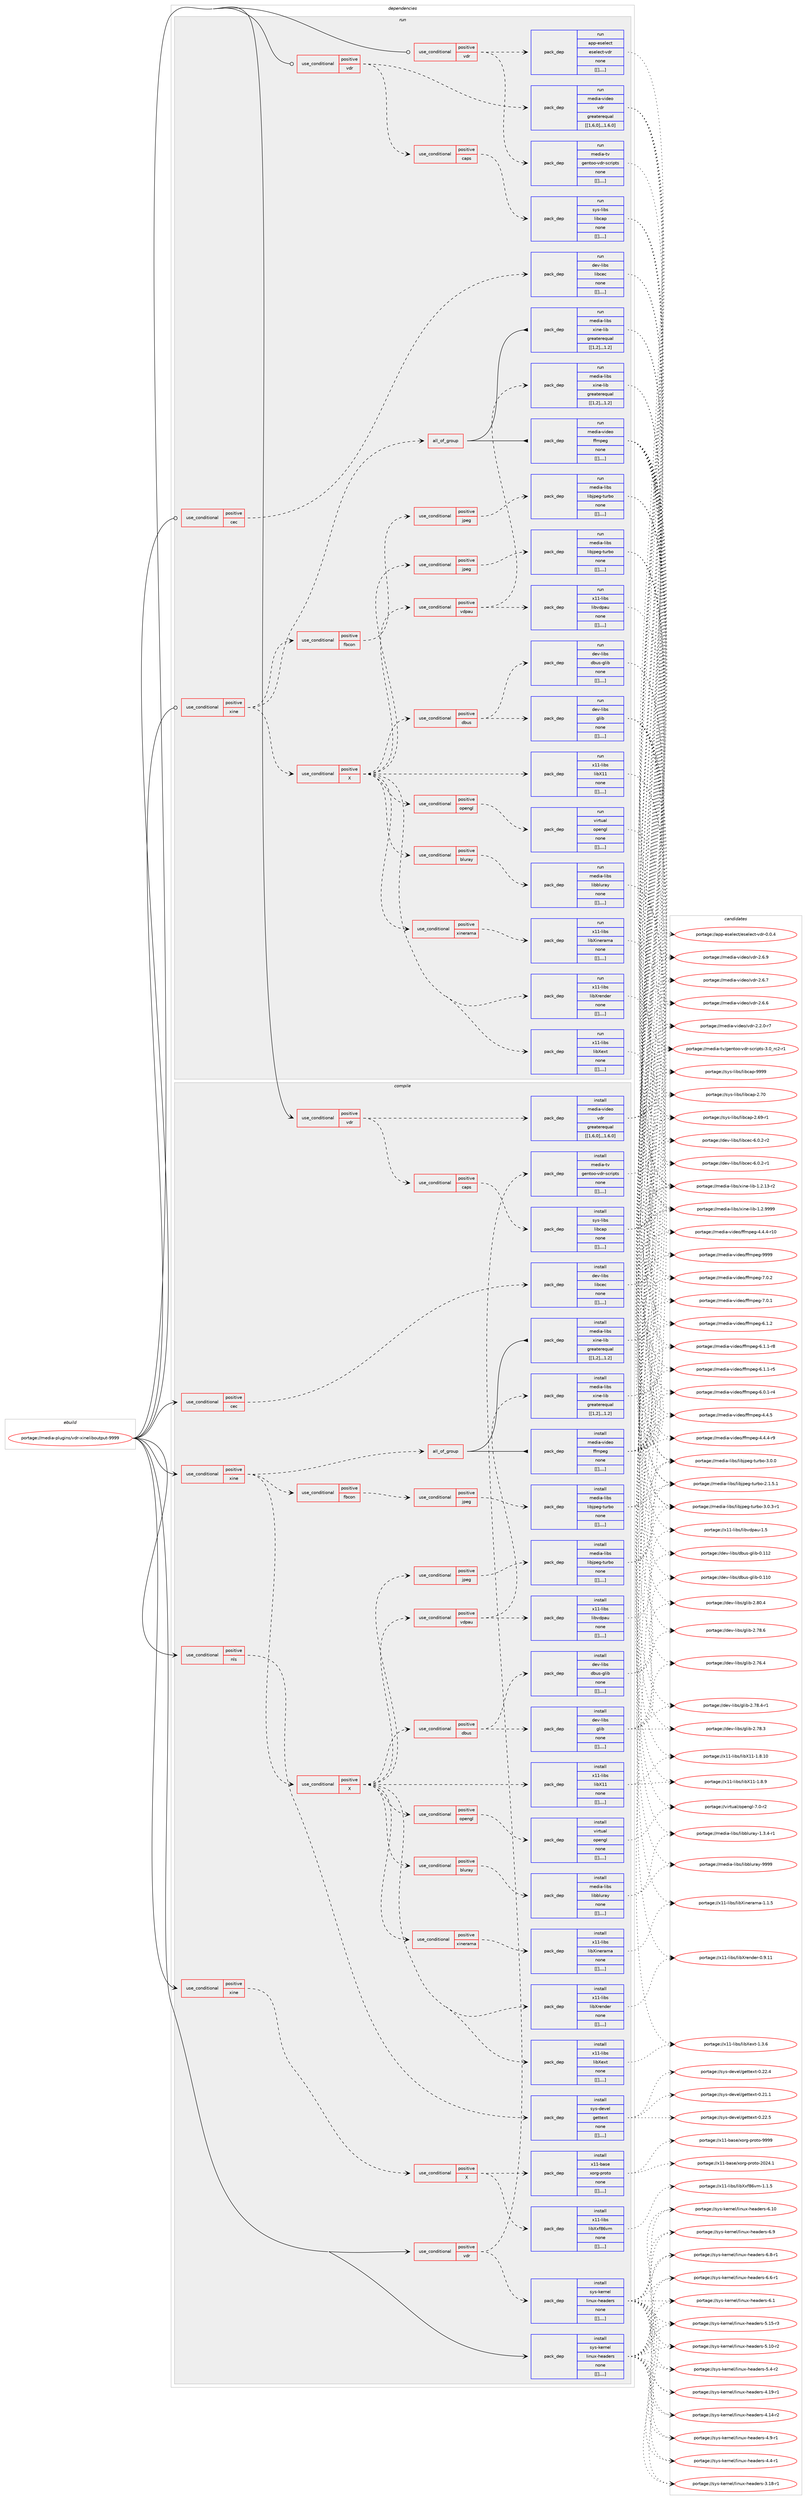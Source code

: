 digraph prolog {

# *************
# Graph options
# *************

newrank=true;
concentrate=true;
compound=true;
graph [rankdir=LR,fontname=Helvetica,fontsize=10,ranksep=1.5];#, ranksep=2.5, nodesep=0.2];
edge  [arrowhead=vee];
node  [fontname=Helvetica,fontsize=10];

# **********
# The ebuild
# **********

subgraph cluster_leftcol {
color=gray;
label=<<i>ebuild</i>>;
id [label="portage://media-plugins/vdr-xineliboutput-9999", color=red, width=4, href="../media-plugins/vdr-xineliboutput-9999.svg"];
}

# ****************
# The dependencies
# ****************

subgraph cluster_midcol {
color=gray;
label=<<i>dependencies</i>>;
subgraph cluster_compile {
fillcolor="#eeeeee";
style=filled;
label=<<i>compile</i>>;
subgraph cond82258 {
dependency320761 [label=<<TABLE BORDER="0" CELLBORDER="1" CELLSPACING="0" CELLPADDING="4"><TR><TD ROWSPAN="3" CELLPADDING="10">use_conditional</TD></TR><TR><TD>positive</TD></TR><TR><TD>cec</TD></TR></TABLE>>, shape=none, color=red];
subgraph pack236052 {
dependency320762 [label=<<TABLE BORDER="0" CELLBORDER="1" CELLSPACING="0" CELLPADDING="4" WIDTH="220"><TR><TD ROWSPAN="6" CELLPADDING="30">pack_dep</TD></TR><TR><TD WIDTH="110">install</TD></TR><TR><TD>dev-libs</TD></TR><TR><TD>libcec</TD></TR><TR><TD>none</TD></TR><TR><TD>[[],,,,]</TD></TR></TABLE>>, shape=none, color=blue];
}
dependency320761:e -> dependency320762:w [weight=20,style="dashed",arrowhead="vee"];
}
id:e -> dependency320761:w [weight=20,style="solid",arrowhead="vee"];
subgraph cond82259 {
dependency320763 [label=<<TABLE BORDER="0" CELLBORDER="1" CELLSPACING="0" CELLPADDING="4"><TR><TD ROWSPAN="3" CELLPADDING="10">use_conditional</TD></TR><TR><TD>positive</TD></TR><TR><TD>nls</TD></TR></TABLE>>, shape=none, color=red];
subgraph pack236053 {
dependency320764 [label=<<TABLE BORDER="0" CELLBORDER="1" CELLSPACING="0" CELLPADDING="4" WIDTH="220"><TR><TD ROWSPAN="6" CELLPADDING="30">pack_dep</TD></TR><TR><TD WIDTH="110">install</TD></TR><TR><TD>sys-devel</TD></TR><TR><TD>gettext</TD></TR><TR><TD>none</TD></TR><TR><TD>[[],,,,]</TD></TR></TABLE>>, shape=none, color=blue];
}
dependency320763:e -> dependency320764:w [weight=20,style="dashed",arrowhead="vee"];
}
id:e -> dependency320763:w [weight=20,style="solid",arrowhead="vee"];
subgraph cond82260 {
dependency320765 [label=<<TABLE BORDER="0" CELLBORDER="1" CELLSPACING="0" CELLPADDING="4"><TR><TD ROWSPAN="3" CELLPADDING="10">use_conditional</TD></TR><TR><TD>positive</TD></TR><TR><TD>vdr</TD></TR></TABLE>>, shape=none, color=red];
subgraph pack236054 {
dependency320766 [label=<<TABLE BORDER="0" CELLBORDER="1" CELLSPACING="0" CELLPADDING="4" WIDTH="220"><TR><TD ROWSPAN="6" CELLPADDING="30">pack_dep</TD></TR><TR><TD WIDTH="110">install</TD></TR><TR><TD>media-tv</TD></TR><TR><TD>gentoo-vdr-scripts</TD></TR><TR><TD>none</TD></TR><TR><TD>[[],,,,]</TD></TR></TABLE>>, shape=none, color=blue];
}
dependency320765:e -> dependency320766:w [weight=20,style="dashed",arrowhead="vee"];
subgraph pack236055 {
dependency320767 [label=<<TABLE BORDER="0" CELLBORDER="1" CELLSPACING="0" CELLPADDING="4" WIDTH="220"><TR><TD ROWSPAN="6" CELLPADDING="30">pack_dep</TD></TR><TR><TD WIDTH="110">install</TD></TR><TR><TD>sys-kernel</TD></TR><TR><TD>linux-headers</TD></TR><TR><TD>none</TD></TR><TR><TD>[[],,,,]</TD></TR></TABLE>>, shape=none, color=blue];
}
dependency320765:e -> dependency320767:w [weight=20,style="dashed",arrowhead="vee"];
}
id:e -> dependency320765:w [weight=20,style="solid",arrowhead="vee"];
subgraph cond82261 {
dependency320768 [label=<<TABLE BORDER="0" CELLBORDER="1" CELLSPACING="0" CELLPADDING="4"><TR><TD ROWSPAN="3" CELLPADDING="10">use_conditional</TD></TR><TR><TD>positive</TD></TR><TR><TD>vdr</TD></TR></TABLE>>, shape=none, color=red];
subgraph pack236056 {
dependency320769 [label=<<TABLE BORDER="0" CELLBORDER="1" CELLSPACING="0" CELLPADDING="4" WIDTH="220"><TR><TD ROWSPAN="6" CELLPADDING="30">pack_dep</TD></TR><TR><TD WIDTH="110">install</TD></TR><TR><TD>media-video</TD></TR><TR><TD>vdr</TD></TR><TR><TD>greaterequal</TD></TR><TR><TD>[[1,6,0],,,1.6.0]</TD></TR></TABLE>>, shape=none, color=blue];
}
dependency320768:e -> dependency320769:w [weight=20,style="dashed",arrowhead="vee"];
subgraph cond82262 {
dependency320770 [label=<<TABLE BORDER="0" CELLBORDER="1" CELLSPACING="0" CELLPADDING="4"><TR><TD ROWSPAN="3" CELLPADDING="10">use_conditional</TD></TR><TR><TD>positive</TD></TR><TR><TD>caps</TD></TR></TABLE>>, shape=none, color=red];
subgraph pack236057 {
dependency320771 [label=<<TABLE BORDER="0" CELLBORDER="1" CELLSPACING="0" CELLPADDING="4" WIDTH="220"><TR><TD ROWSPAN="6" CELLPADDING="30">pack_dep</TD></TR><TR><TD WIDTH="110">install</TD></TR><TR><TD>sys-libs</TD></TR><TR><TD>libcap</TD></TR><TR><TD>none</TD></TR><TR><TD>[[],,,,]</TD></TR></TABLE>>, shape=none, color=blue];
}
dependency320770:e -> dependency320771:w [weight=20,style="dashed",arrowhead="vee"];
}
dependency320768:e -> dependency320770:w [weight=20,style="dashed",arrowhead="vee"];
}
id:e -> dependency320768:w [weight=20,style="solid",arrowhead="vee"];
subgraph cond82263 {
dependency320772 [label=<<TABLE BORDER="0" CELLBORDER="1" CELLSPACING="0" CELLPADDING="4"><TR><TD ROWSPAN="3" CELLPADDING="10">use_conditional</TD></TR><TR><TD>positive</TD></TR><TR><TD>xine</TD></TR></TABLE>>, shape=none, color=red];
subgraph all166 {
dependency320773 [label=<<TABLE BORDER="0" CELLBORDER="1" CELLSPACING="0" CELLPADDING="4"><TR><TD CELLPADDING="10">all_of_group</TD></TR></TABLE>>, shape=none, color=red];subgraph pack236058 {
dependency320774 [label=<<TABLE BORDER="0" CELLBORDER="1" CELLSPACING="0" CELLPADDING="4" WIDTH="220"><TR><TD ROWSPAN="6" CELLPADDING="30">pack_dep</TD></TR><TR><TD WIDTH="110">install</TD></TR><TR><TD>media-libs</TD></TR><TR><TD>xine-lib</TD></TR><TR><TD>greaterequal</TD></TR><TR><TD>[[1,2],,,1.2]</TD></TR></TABLE>>, shape=none, color=blue];
}
dependency320773:e -> dependency320774:w [weight=20,style="solid",arrowhead="inv"];
subgraph pack236059 {
dependency320775 [label=<<TABLE BORDER="0" CELLBORDER="1" CELLSPACING="0" CELLPADDING="4" WIDTH="220"><TR><TD ROWSPAN="6" CELLPADDING="30">pack_dep</TD></TR><TR><TD WIDTH="110">install</TD></TR><TR><TD>media-video</TD></TR><TR><TD>ffmpeg</TD></TR><TR><TD>none</TD></TR><TR><TD>[[],,,,]</TD></TR></TABLE>>, shape=none, color=blue];
}
dependency320773:e -> dependency320775:w [weight=20,style="solid",arrowhead="inv"];
}
dependency320772:e -> dependency320773:w [weight=20,style="dashed",arrowhead="vee"];
subgraph cond82264 {
dependency320776 [label=<<TABLE BORDER="0" CELLBORDER="1" CELLSPACING="0" CELLPADDING="4"><TR><TD ROWSPAN="3" CELLPADDING="10">use_conditional</TD></TR><TR><TD>positive</TD></TR><TR><TD>fbcon</TD></TR></TABLE>>, shape=none, color=red];
subgraph cond82265 {
dependency320777 [label=<<TABLE BORDER="0" CELLBORDER="1" CELLSPACING="0" CELLPADDING="4"><TR><TD ROWSPAN="3" CELLPADDING="10">use_conditional</TD></TR><TR><TD>positive</TD></TR><TR><TD>jpeg</TD></TR></TABLE>>, shape=none, color=red];
subgraph pack236060 {
dependency320778 [label=<<TABLE BORDER="0" CELLBORDER="1" CELLSPACING="0" CELLPADDING="4" WIDTH="220"><TR><TD ROWSPAN="6" CELLPADDING="30">pack_dep</TD></TR><TR><TD WIDTH="110">install</TD></TR><TR><TD>media-libs</TD></TR><TR><TD>libjpeg-turbo</TD></TR><TR><TD>none</TD></TR><TR><TD>[[],,,,]</TD></TR></TABLE>>, shape=none, color=blue];
}
dependency320777:e -> dependency320778:w [weight=20,style="dashed",arrowhead="vee"];
}
dependency320776:e -> dependency320777:w [weight=20,style="dashed",arrowhead="vee"];
}
dependency320772:e -> dependency320776:w [weight=20,style="dashed",arrowhead="vee"];
subgraph cond82266 {
dependency320779 [label=<<TABLE BORDER="0" CELLBORDER="1" CELLSPACING="0" CELLPADDING="4"><TR><TD ROWSPAN="3" CELLPADDING="10">use_conditional</TD></TR><TR><TD>positive</TD></TR><TR><TD>X</TD></TR></TABLE>>, shape=none, color=red];
subgraph pack236061 {
dependency320780 [label=<<TABLE BORDER="0" CELLBORDER="1" CELLSPACING="0" CELLPADDING="4" WIDTH="220"><TR><TD ROWSPAN="6" CELLPADDING="30">pack_dep</TD></TR><TR><TD WIDTH="110">install</TD></TR><TR><TD>x11-libs</TD></TR><TR><TD>libX11</TD></TR><TR><TD>none</TD></TR><TR><TD>[[],,,,]</TD></TR></TABLE>>, shape=none, color=blue];
}
dependency320779:e -> dependency320780:w [weight=20,style="dashed",arrowhead="vee"];
subgraph pack236062 {
dependency320781 [label=<<TABLE BORDER="0" CELLBORDER="1" CELLSPACING="0" CELLPADDING="4" WIDTH="220"><TR><TD ROWSPAN="6" CELLPADDING="30">pack_dep</TD></TR><TR><TD WIDTH="110">install</TD></TR><TR><TD>x11-libs</TD></TR><TR><TD>libXext</TD></TR><TR><TD>none</TD></TR><TR><TD>[[],,,,]</TD></TR></TABLE>>, shape=none, color=blue];
}
dependency320779:e -> dependency320781:w [weight=20,style="dashed",arrowhead="vee"];
subgraph pack236063 {
dependency320782 [label=<<TABLE BORDER="0" CELLBORDER="1" CELLSPACING="0" CELLPADDING="4" WIDTH="220"><TR><TD ROWSPAN="6" CELLPADDING="30">pack_dep</TD></TR><TR><TD WIDTH="110">install</TD></TR><TR><TD>x11-libs</TD></TR><TR><TD>libXrender</TD></TR><TR><TD>none</TD></TR><TR><TD>[[],,,,]</TD></TR></TABLE>>, shape=none, color=blue];
}
dependency320779:e -> dependency320782:w [weight=20,style="dashed",arrowhead="vee"];
subgraph cond82267 {
dependency320783 [label=<<TABLE BORDER="0" CELLBORDER="1" CELLSPACING="0" CELLPADDING="4"><TR><TD ROWSPAN="3" CELLPADDING="10">use_conditional</TD></TR><TR><TD>positive</TD></TR><TR><TD>xinerama</TD></TR></TABLE>>, shape=none, color=red];
subgraph pack236064 {
dependency320784 [label=<<TABLE BORDER="0" CELLBORDER="1" CELLSPACING="0" CELLPADDING="4" WIDTH="220"><TR><TD ROWSPAN="6" CELLPADDING="30">pack_dep</TD></TR><TR><TD WIDTH="110">install</TD></TR><TR><TD>x11-libs</TD></TR><TR><TD>libXinerama</TD></TR><TR><TD>none</TD></TR><TR><TD>[[],,,,]</TD></TR></TABLE>>, shape=none, color=blue];
}
dependency320783:e -> dependency320784:w [weight=20,style="dashed",arrowhead="vee"];
}
dependency320779:e -> dependency320783:w [weight=20,style="dashed",arrowhead="vee"];
subgraph cond82268 {
dependency320785 [label=<<TABLE BORDER="0" CELLBORDER="1" CELLSPACING="0" CELLPADDING="4"><TR><TD ROWSPAN="3" CELLPADDING="10">use_conditional</TD></TR><TR><TD>positive</TD></TR><TR><TD>dbus</TD></TR></TABLE>>, shape=none, color=red];
subgraph pack236065 {
dependency320786 [label=<<TABLE BORDER="0" CELLBORDER="1" CELLSPACING="0" CELLPADDING="4" WIDTH="220"><TR><TD ROWSPAN="6" CELLPADDING="30">pack_dep</TD></TR><TR><TD WIDTH="110">install</TD></TR><TR><TD>dev-libs</TD></TR><TR><TD>dbus-glib</TD></TR><TR><TD>none</TD></TR><TR><TD>[[],,,,]</TD></TR></TABLE>>, shape=none, color=blue];
}
dependency320785:e -> dependency320786:w [weight=20,style="dashed",arrowhead="vee"];
subgraph pack236066 {
dependency320787 [label=<<TABLE BORDER="0" CELLBORDER="1" CELLSPACING="0" CELLPADDING="4" WIDTH="220"><TR><TD ROWSPAN="6" CELLPADDING="30">pack_dep</TD></TR><TR><TD WIDTH="110">install</TD></TR><TR><TD>dev-libs</TD></TR><TR><TD>glib</TD></TR><TR><TD>none</TD></TR><TR><TD>[[],,,,]</TD></TR></TABLE>>, shape=none, color=blue];
}
dependency320785:e -> dependency320787:w [weight=20,style="dashed",arrowhead="vee"];
}
dependency320779:e -> dependency320785:w [weight=20,style="dashed",arrowhead="vee"];
subgraph cond82269 {
dependency320788 [label=<<TABLE BORDER="0" CELLBORDER="1" CELLSPACING="0" CELLPADDING="4"><TR><TD ROWSPAN="3" CELLPADDING="10">use_conditional</TD></TR><TR><TD>positive</TD></TR><TR><TD>vdpau</TD></TR></TABLE>>, shape=none, color=red];
subgraph pack236067 {
dependency320789 [label=<<TABLE BORDER="0" CELLBORDER="1" CELLSPACING="0" CELLPADDING="4" WIDTH="220"><TR><TD ROWSPAN="6" CELLPADDING="30">pack_dep</TD></TR><TR><TD WIDTH="110">install</TD></TR><TR><TD>x11-libs</TD></TR><TR><TD>libvdpau</TD></TR><TR><TD>none</TD></TR><TR><TD>[[],,,,]</TD></TR></TABLE>>, shape=none, color=blue];
}
dependency320788:e -> dependency320789:w [weight=20,style="dashed",arrowhead="vee"];
subgraph pack236068 {
dependency320790 [label=<<TABLE BORDER="0" CELLBORDER="1" CELLSPACING="0" CELLPADDING="4" WIDTH="220"><TR><TD ROWSPAN="6" CELLPADDING="30">pack_dep</TD></TR><TR><TD WIDTH="110">install</TD></TR><TR><TD>media-libs</TD></TR><TR><TD>xine-lib</TD></TR><TR><TD>greaterequal</TD></TR><TR><TD>[[1,2],,,1.2]</TD></TR></TABLE>>, shape=none, color=blue];
}
dependency320788:e -> dependency320790:w [weight=20,style="dashed",arrowhead="vee"];
}
dependency320779:e -> dependency320788:w [weight=20,style="dashed",arrowhead="vee"];
subgraph cond82270 {
dependency320791 [label=<<TABLE BORDER="0" CELLBORDER="1" CELLSPACING="0" CELLPADDING="4"><TR><TD ROWSPAN="3" CELLPADDING="10">use_conditional</TD></TR><TR><TD>positive</TD></TR><TR><TD>jpeg</TD></TR></TABLE>>, shape=none, color=red];
subgraph pack236069 {
dependency320792 [label=<<TABLE BORDER="0" CELLBORDER="1" CELLSPACING="0" CELLPADDING="4" WIDTH="220"><TR><TD ROWSPAN="6" CELLPADDING="30">pack_dep</TD></TR><TR><TD WIDTH="110">install</TD></TR><TR><TD>media-libs</TD></TR><TR><TD>libjpeg-turbo</TD></TR><TR><TD>none</TD></TR><TR><TD>[[],,,,]</TD></TR></TABLE>>, shape=none, color=blue];
}
dependency320791:e -> dependency320792:w [weight=20,style="dashed",arrowhead="vee"];
}
dependency320779:e -> dependency320791:w [weight=20,style="dashed",arrowhead="vee"];
subgraph cond82271 {
dependency320793 [label=<<TABLE BORDER="0" CELLBORDER="1" CELLSPACING="0" CELLPADDING="4"><TR><TD ROWSPAN="3" CELLPADDING="10">use_conditional</TD></TR><TR><TD>positive</TD></TR><TR><TD>bluray</TD></TR></TABLE>>, shape=none, color=red];
subgraph pack236070 {
dependency320794 [label=<<TABLE BORDER="0" CELLBORDER="1" CELLSPACING="0" CELLPADDING="4" WIDTH="220"><TR><TD ROWSPAN="6" CELLPADDING="30">pack_dep</TD></TR><TR><TD WIDTH="110">install</TD></TR><TR><TD>media-libs</TD></TR><TR><TD>libbluray</TD></TR><TR><TD>none</TD></TR><TR><TD>[[],,,,]</TD></TR></TABLE>>, shape=none, color=blue];
}
dependency320793:e -> dependency320794:w [weight=20,style="dashed",arrowhead="vee"];
}
dependency320779:e -> dependency320793:w [weight=20,style="dashed",arrowhead="vee"];
subgraph cond82272 {
dependency320795 [label=<<TABLE BORDER="0" CELLBORDER="1" CELLSPACING="0" CELLPADDING="4"><TR><TD ROWSPAN="3" CELLPADDING="10">use_conditional</TD></TR><TR><TD>positive</TD></TR><TR><TD>opengl</TD></TR></TABLE>>, shape=none, color=red];
subgraph pack236071 {
dependency320796 [label=<<TABLE BORDER="0" CELLBORDER="1" CELLSPACING="0" CELLPADDING="4" WIDTH="220"><TR><TD ROWSPAN="6" CELLPADDING="30">pack_dep</TD></TR><TR><TD WIDTH="110">install</TD></TR><TR><TD>virtual</TD></TR><TR><TD>opengl</TD></TR><TR><TD>none</TD></TR><TR><TD>[[],,,,]</TD></TR></TABLE>>, shape=none, color=blue];
}
dependency320795:e -> dependency320796:w [weight=20,style="dashed",arrowhead="vee"];
}
dependency320779:e -> dependency320795:w [weight=20,style="dashed",arrowhead="vee"];
}
dependency320772:e -> dependency320779:w [weight=20,style="dashed",arrowhead="vee"];
}
id:e -> dependency320772:w [weight=20,style="solid",arrowhead="vee"];
subgraph cond82273 {
dependency320797 [label=<<TABLE BORDER="0" CELLBORDER="1" CELLSPACING="0" CELLPADDING="4"><TR><TD ROWSPAN="3" CELLPADDING="10">use_conditional</TD></TR><TR><TD>positive</TD></TR><TR><TD>xine</TD></TR></TABLE>>, shape=none, color=red];
subgraph cond82274 {
dependency320798 [label=<<TABLE BORDER="0" CELLBORDER="1" CELLSPACING="0" CELLPADDING="4"><TR><TD ROWSPAN="3" CELLPADDING="10">use_conditional</TD></TR><TR><TD>positive</TD></TR><TR><TD>X</TD></TR></TABLE>>, shape=none, color=red];
subgraph pack236072 {
dependency320799 [label=<<TABLE BORDER="0" CELLBORDER="1" CELLSPACING="0" CELLPADDING="4" WIDTH="220"><TR><TD ROWSPAN="6" CELLPADDING="30">pack_dep</TD></TR><TR><TD WIDTH="110">install</TD></TR><TR><TD>x11-base</TD></TR><TR><TD>xorg-proto</TD></TR><TR><TD>none</TD></TR><TR><TD>[[],,,,]</TD></TR></TABLE>>, shape=none, color=blue];
}
dependency320798:e -> dependency320799:w [weight=20,style="dashed",arrowhead="vee"];
subgraph pack236073 {
dependency320800 [label=<<TABLE BORDER="0" CELLBORDER="1" CELLSPACING="0" CELLPADDING="4" WIDTH="220"><TR><TD ROWSPAN="6" CELLPADDING="30">pack_dep</TD></TR><TR><TD WIDTH="110">install</TD></TR><TR><TD>x11-libs</TD></TR><TR><TD>libXxf86vm</TD></TR><TR><TD>none</TD></TR><TR><TD>[[],,,,]</TD></TR></TABLE>>, shape=none, color=blue];
}
dependency320798:e -> dependency320800:w [weight=20,style="dashed",arrowhead="vee"];
}
dependency320797:e -> dependency320798:w [weight=20,style="dashed",arrowhead="vee"];
}
id:e -> dependency320797:w [weight=20,style="solid",arrowhead="vee"];
subgraph pack236074 {
dependency320801 [label=<<TABLE BORDER="0" CELLBORDER="1" CELLSPACING="0" CELLPADDING="4" WIDTH="220"><TR><TD ROWSPAN="6" CELLPADDING="30">pack_dep</TD></TR><TR><TD WIDTH="110">install</TD></TR><TR><TD>sys-kernel</TD></TR><TR><TD>linux-headers</TD></TR><TR><TD>none</TD></TR><TR><TD>[[],,,,]</TD></TR></TABLE>>, shape=none, color=blue];
}
id:e -> dependency320801:w [weight=20,style="solid",arrowhead="vee"];
}
subgraph cluster_compileandrun {
fillcolor="#eeeeee";
style=filled;
label=<<i>compile and run</i>>;
}
subgraph cluster_run {
fillcolor="#eeeeee";
style=filled;
label=<<i>run</i>>;
subgraph cond82275 {
dependency320802 [label=<<TABLE BORDER="0" CELLBORDER="1" CELLSPACING="0" CELLPADDING="4"><TR><TD ROWSPAN="3" CELLPADDING="10">use_conditional</TD></TR><TR><TD>positive</TD></TR><TR><TD>cec</TD></TR></TABLE>>, shape=none, color=red];
subgraph pack236075 {
dependency320803 [label=<<TABLE BORDER="0" CELLBORDER="1" CELLSPACING="0" CELLPADDING="4" WIDTH="220"><TR><TD ROWSPAN="6" CELLPADDING="30">pack_dep</TD></TR><TR><TD WIDTH="110">run</TD></TR><TR><TD>dev-libs</TD></TR><TR><TD>libcec</TD></TR><TR><TD>none</TD></TR><TR><TD>[[],,,,]</TD></TR></TABLE>>, shape=none, color=blue];
}
dependency320802:e -> dependency320803:w [weight=20,style="dashed",arrowhead="vee"];
}
id:e -> dependency320802:w [weight=20,style="solid",arrowhead="odot"];
subgraph cond82276 {
dependency320804 [label=<<TABLE BORDER="0" CELLBORDER="1" CELLSPACING="0" CELLPADDING="4"><TR><TD ROWSPAN="3" CELLPADDING="10">use_conditional</TD></TR><TR><TD>positive</TD></TR><TR><TD>vdr</TD></TR></TABLE>>, shape=none, color=red];
subgraph pack236076 {
dependency320805 [label=<<TABLE BORDER="0" CELLBORDER="1" CELLSPACING="0" CELLPADDING="4" WIDTH="220"><TR><TD ROWSPAN="6" CELLPADDING="30">pack_dep</TD></TR><TR><TD WIDTH="110">run</TD></TR><TR><TD>media-tv</TD></TR><TR><TD>gentoo-vdr-scripts</TD></TR><TR><TD>none</TD></TR><TR><TD>[[],,,,]</TD></TR></TABLE>>, shape=none, color=blue];
}
dependency320804:e -> dependency320805:w [weight=20,style="dashed",arrowhead="vee"];
subgraph pack236077 {
dependency320806 [label=<<TABLE BORDER="0" CELLBORDER="1" CELLSPACING="0" CELLPADDING="4" WIDTH="220"><TR><TD ROWSPAN="6" CELLPADDING="30">pack_dep</TD></TR><TR><TD WIDTH="110">run</TD></TR><TR><TD>app-eselect</TD></TR><TR><TD>eselect-vdr</TD></TR><TR><TD>none</TD></TR><TR><TD>[[],,,,]</TD></TR></TABLE>>, shape=none, color=blue];
}
dependency320804:e -> dependency320806:w [weight=20,style="dashed",arrowhead="vee"];
}
id:e -> dependency320804:w [weight=20,style="solid",arrowhead="odot"];
subgraph cond82277 {
dependency320807 [label=<<TABLE BORDER="0" CELLBORDER="1" CELLSPACING="0" CELLPADDING="4"><TR><TD ROWSPAN="3" CELLPADDING="10">use_conditional</TD></TR><TR><TD>positive</TD></TR><TR><TD>vdr</TD></TR></TABLE>>, shape=none, color=red];
subgraph pack236078 {
dependency320808 [label=<<TABLE BORDER="0" CELLBORDER="1" CELLSPACING="0" CELLPADDING="4" WIDTH="220"><TR><TD ROWSPAN="6" CELLPADDING="30">pack_dep</TD></TR><TR><TD WIDTH="110">run</TD></TR><TR><TD>media-video</TD></TR><TR><TD>vdr</TD></TR><TR><TD>greaterequal</TD></TR><TR><TD>[[1,6,0],,,1.6.0]</TD></TR></TABLE>>, shape=none, color=blue];
}
dependency320807:e -> dependency320808:w [weight=20,style="dashed",arrowhead="vee"];
subgraph cond82278 {
dependency320809 [label=<<TABLE BORDER="0" CELLBORDER="1" CELLSPACING="0" CELLPADDING="4"><TR><TD ROWSPAN="3" CELLPADDING="10">use_conditional</TD></TR><TR><TD>positive</TD></TR><TR><TD>caps</TD></TR></TABLE>>, shape=none, color=red];
subgraph pack236079 {
dependency320810 [label=<<TABLE BORDER="0" CELLBORDER="1" CELLSPACING="0" CELLPADDING="4" WIDTH="220"><TR><TD ROWSPAN="6" CELLPADDING="30">pack_dep</TD></TR><TR><TD WIDTH="110">run</TD></TR><TR><TD>sys-libs</TD></TR><TR><TD>libcap</TD></TR><TR><TD>none</TD></TR><TR><TD>[[],,,,]</TD></TR></TABLE>>, shape=none, color=blue];
}
dependency320809:e -> dependency320810:w [weight=20,style="dashed",arrowhead="vee"];
}
dependency320807:e -> dependency320809:w [weight=20,style="dashed",arrowhead="vee"];
}
id:e -> dependency320807:w [weight=20,style="solid",arrowhead="odot"];
subgraph cond82279 {
dependency320811 [label=<<TABLE BORDER="0" CELLBORDER="1" CELLSPACING="0" CELLPADDING="4"><TR><TD ROWSPAN="3" CELLPADDING="10">use_conditional</TD></TR><TR><TD>positive</TD></TR><TR><TD>xine</TD></TR></TABLE>>, shape=none, color=red];
subgraph all167 {
dependency320812 [label=<<TABLE BORDER="0" CELLBORDER="1" CELLSPACING="0" CELLPADDING="4"><TR><TD CELLPADDING="10">all_of_group</TD></TR></TABLE>>, shape=none, color=red];subgraph pack236080 {
dependency320813 [label=<<TABLE BORDER="0" CELLBORDER="1" CELLSPACING="0" CELLPADDING="4" WIDTH="220"><TR><TD ROWSPAN="6" CELLPADDING="30">pack_dep</TD></TR><TR><TD WIDTH="110">run</TD></TR><TR><TD>media-libs</TD></TR><TR><TD>xine-lib</TD></TR><TR><TD>greaterequal</TD></TR><TR><TD>[[1,2],,,1.2]</TD></TR></TABLE>>, shape=none, color=blue];
}
dependency320812:e -> dependency320813:w [weight=20,style="solid",arrowhead="inv"];
subgraph pack236081 {
dependency320814 [label=<<TABLE BORDER="0" CELLBORDER="1" CELLSPACING="0" CELLPADDING="4" WIDTH="220"><TR><TD ROWSPAN="6" CELLPADDING="30">pack_dep</TD></TR><TR><TD WIDTH="110">run</TD></TR><TR><TD>media-video</TD></TR><TR><TD>ffmpeg</TD></TR><TR><TD>none</TD></TR><TR><TD>[[],,,,]</TD></TR></TABLE>>, shape=none, color=blue];
}
dependency320812:e -> dependency320814:w [weight=20,style="solid",arrowhead="inv"];
}
dependency320811:e -> dependency320812:w [weight=20,style="dashed",arrowhead="vee"];
subgraph cond82280 {
dependency320815 [label=<<TABLE BORDER="0" CELLBORDER="1" CELLSPACING="0" CELLPADDING="4"><TR><TD ROWSPAN="3" CELLPADDING="10">use_conditional</TD></TR><TR><TD>positive</TD></TR><TR><TD>fbcon</TD></TR></TABLE>>, shape=none, color=red];
subgraph cond82281 {
dependency320816 [label=<<TABLE BORDER="0" CELLBORDER="1" CELLSPACING="0" CELLPADDING="4"><TR><TD ROWSPAN="3" CELLPADDING="10">use_conditional</TD></TR><TR><TD>positive</TD></TR><TR><TD>jpeg</TD></TR></TABLE>>, shape=none, color=red];
subgraph pack236082 {
dependency320817 [label=<<TABLE BORDER="0" CELLBORDER="1" CELLSPACING="0" CELLPADDING="4" WIDTH="220"><TR><TD ROWSPAN="6" CELLPADDING="30">pack_dep</TD></TR><TR><TD WIDTH="110">run</TD></TR><TR><TD>media-libs</TD></TR><TR><TD>libjpeg-turbo</TD></TR><TR><TD>none</TD></TR><TR><TD>[[],,,,]</TD></TR></TABLE>>, shape=none, color=blue];
}
dependency320816:e -> dependency320817:w [weight=20,style="dashed",arrowhead="vee"];
}
dependency320815:e -> dependency320816:w [weight=20,style="dashed",arrowhead="vee"];
}
dependency320811:e -> dependency320815:w [weight=20,style="dashed",arrowhead="vee"];
subgraph cond82282 {
dependency320818 [label=<<TABLE BORDER="0" CELLBORDER="1" CELLSPACING="0" CELLPADDING="4"><TR><TD ROWSPAN="3" CELLPADDING="10">use_conditional</TD></TR><TR><TD>positive</TD></TR><TR><TD>X</TD></TR></TABLE>>, shape=none, color=red];
subgraph pack236083 {
dependency320819 [label=<<TABLE BORDER="0" CELLBORDER="1" CELLSPACING="0" CELLPADDING="4" WIDTH="220"><TR><TD ROWSPAN="6" CELLPADDING="30">pack_dep</TD></TR><TR><TD WIDTH="110">run</TD></TR><TR><TD>x11-libs</TD></TR><TR><TD>libX11</TD></TR><TR><TD>none</TD></TR><TR><TD>[[],,,,]</TD></TR></TABLE>>, shape=none, color=blue];
}
dependency320818:e -> dependency320819:w [weight=20,style="dashed",arrowhead="vee"];
subgraph pack236084 {
dependency320820 [label=<<TABLE BORDER="0" CELLBORDER="1" CELLSPACING="0" CELLPADDING="4" WIDTH="220"><TR><TD ROWSPAN="6" CELLPADDING="30">pack_dep</TD></TR><TR><TD WIDTH="110">run</TD></TR><TR><TD>x11-libs</TD></TR><TR><TD>libXext</TD></TR><TR><TD>none</TD></TR><TR><TD>[[],,,,]</TD></TR></TABLE>>, shape=none, color=blue];
}
dependency320818:e -> dependency320820:w [weight=20,style="dashed",arrowhead="vee"];
subgraph pack236085 {
dependency320821 [label=<<TABLE BORDER="0" CELLBORDER="1" CELLSPACING="0" CELLPADDING="4" WIDTH="220"><TR><TD ROWSPAN="6" CELLPADDING="30">pack_dep</TD></TR><TR><TD WIDTH="110">run</TD></TR><TR><TD>x11-libs</TD></TR><TR><TD>libXrender</TD></TR><TR><TD>none</TD></TR><TR><TD>[[],,,,]</TD></TR></TABLE>>, shape=none, color=blue];
}
dependency320818:e -> dependency320821:w [weight=20,style="dashed",arrowhead="vee"];
subgraph cond82283 {
dependency320822 [label=<<TABLE BORDER="0" CELLBORDER="1" CELLSPACING="0" CELLPADDING="4"><TR><TD ROWSPAN="3" CELLPADDING="10">use_conditional</TD></TR><TR><TD>positive</TD></TR><TR><TD>xinerama</TD></TR></TABLE>>, shape=none, color=red];
subgraph pack236086 {
dependency320823 [label=<<TABLE BORDER="0" CELLBORDER="1" CELLSPACING="0" CELLPADDING="4" WIDTH="220"><TR><TD ROWSPAN="6" CELLPADDING="30">pack_dep</TD></TR><TR><TD WIDTH="110">run</TD></TR><TR><TD>x11-libs</TD></TR><TR><TD>libXinerama</TD></TR><TR><TD>none</TD></TR><TR><TD>[[],,,,]</TD></TR></TABLE>>, shape=none, color=blue];
}
dependency320822:e -> dependency320823:w [weight=20,style="dashed",arrowhead="vee"];
}
dependency320818:e -> dependency320822:w [weight=20,style="dashed",arrowhead="vee"];
subgraph cond82284 {
dependency320824 [label=<<TABLE BORDER="0" CELLBORDER="1" CELLSPACING="0" CELLPADDING="4"><TR><TD ROWSPAN="3" CELLPADDING="10">use_conditional</TD></TR><TR><TD>positive</TD></TR><TR><TD>dbus</TD></TR></TABLE>>, shape=none, color=red];
subgraph pack236087 {
dependency320825 [label=<<TABLE BORDER="0" CELLBORDER="1" CELLSPACING="0" CELLPADDING="4" WIDTH="220"><TR><TD ROWSPAN="6" CELLPADDING="30">pack_dep</TD></TR><TR><TD WIDTH="110">run</TD></TR><TR><TD>dev-libs</TD></TR><TR><TD>dbus-glib</TD></TR><TR><TD>none</TD></TR><TR><TD>[[],,,,]</TD></TR></TABLE>>, shape=none, color=blue];
}
dependency320824:e -> dependency320825:w [weight=20,style="dashed",arrowhead="vee"];
subgraph pack236088 {
dependency320826 [label=<<TABLE BORDER="0" CELLBORDER="1" CELLSPACING="0" CELLPADDING="4" WIDTH="220"><TR><TD ROWSPAN="6" CELLPADDING="30">pack_dep</TD></TR><TR><TD WIDTH="110">run</TD></TR><TR><TD>dev-libs</TD></TR><TR><TD>glib</TD></TR><TR><TD>none</TD></TR><TR><TD>[[],,,,]</TD></TR></TABLE>>, shape=none, color=blue];
}
dependency320824:e -> dependency320826:w [weight=20,style="dashed",arrowhead="vee"];
}
dependency320818:e -> dependency320824:w [weight=20,style="dashed",arrowhead="vee"];
subgraph cond82285 {
dependency320827 [label=<<TABLE BORDER="0" CELLBORDER="1" CELLSPACING="0" CELLPADDING="4"><TR><TD ROWSPAN="3" CELLPADDING="10">use_conditional</TD></TR><TR><TD>positive</TD></TR><TR><TD>vdpau</TD></TR></TABLE>>, shape=none, color=red];
subgraph pack236089 {
dependency320828 [label=<<TABLE BORDER="0" CELLBORDER="1" CELLSPACING="0" CELLPADDING="4" WIDTH="220"><TR><TD ROWSPAN="6" CELLPADDING="30">pack_dep</TD></TR><TR><TD WIDTH="110">run</TD></TR><TR><TD>x11-libs</TD></TR><TR><TD>libvdpau</TD></TR><TR><TD>none</TD></TR><TR><TD>[[],,,,]</TD></TR></TABLE>>, shape=none, color=blue];
}
dependency320827:e -> dependency320828:w [weight=20,style="dashed",arrowhead="vee"];
subgraph pack236090 {
dependency320829 [label=<<TABLE BORDER="0" CELLBORDER="1" CELLSPACING="0" CELLPADDING="4" WIDTH="220"><TR><TD ROWSPAN="6" CELLPADDING="30">pack_dep</TD></TR><TR><TD WIDTH="110">run</TD></TR><TR><TD>media-libs</TD></TR><TR><TD>xine-lib</TD></TR><TR><TD>greaterequal</TD></TR><TR><TD>[[1,2],,,1.2]</TD></TR></TABLE>>, shape=none, color=blue];
}
dependency320827:e -> dependency320829:w [weight=20,style="dashed",arrowhead="vee"];
}
dependency320818:e -> dependency320827:w [weight=20,style="dashed",arrowhead="vee"];
subgraph cond82286 {
dependency320830 [label=<<TABLE BORDER="0" CELLBORDER="1" CELLSPACING="0" CELLPADDING="4"><TR><TD ROWSPAN="3" CELLPADDING="10">use_conditional</TD></TR><TR><TD>positive</TD></TR><TR><TD>jpeg</TD></TR></TABLE>>, shape=none, color=red];
subgraph pack236091 {
dependency320831 [label=<<TABLE BORDER="0" CELLBORDER="1" CELLSPACING="0" CELLPADDING="4" WIDTH="220"><TR><TD ROWSPAN="6" CELLPADDING="30">pack_dep</TD></TR><TR><TD WIDTH="110">run</TD></TR><TR><TD>media-libs</TD></TR><TR><TD>libjpeg-turbo</TD></TR><TR><TD>none</TD></TR><TR><TD>[[],,,,]</TD></TR></TABLE>>, shape=none, color=blue];
}
dependency320830:e -> dependency320831:w [weight=20,style="dashed",arrowhead="vee"];
}
dependency320818:e -> dependency320830:w [weight=20,style="dashed",arrowhead="vee"];
subgraph cond82287 {
dependency320832 [label=<<TABLE BORDER="0" CELLBORDER="1" CELLSPACING="0" CELLPADDING="4"><TR><TD ROWSPAN="3" CELLPADDING="10">use_conditional</TD></TR><TR><TD>positive</TD></TR><TR><TD>bluray</TD></TR></TABLE>>, shape=none, color=red];
subgraph pack236092 {
dependency320833 [label=<<TABLE BORDER="0" CELLBORDER="1" CELLSPACING="0" CELLPADDING="4" WIDTH="220"><TR><TD ROWSPAN="6" CELLPADDING="30">pack_dep</TD></TR><TR><TD WIDTH="110">run</TD></TR><TR><TD>media-libs</TD></TR><TR><TD>libbluray</TD></TR><TR><TD>none</TD></TR><TR><TD>[[],,,,]</TD></TR></TABLE>>, shape=none, color=blue];
}
dependency320832:e -> dependency320833:w [weight=20,style="dashed",arrowhead="vee"];
}
dependency320818:e -> dependency320832:w [weight=20,style="dashed",arrowhead="vee"];
subgraph cond82288 {
dependency320834 [label=<<TABLE BORDER="0" CELLBORDER="1" CELLSPACING="0" CELLPADDING="4"><TR><TD ROWSPAN="3" CELLPADDING="10">use_conditional</TD></TR><TR><TD>positive</TD></TR><TR><TD>opengl</TD></TR></TABLE>>, shape=none, color=red];
subgraph pack236093 {
dependency320835 [label=<<TABLE BORDER="0" CELLBORDER="1" CELLSPACING="0" CELLPADDING="4" WIDTH="220"><TR><TD ROWSPAN="6" CELLPADDING="30">pack_dep</TD></TR><TR><TD WIDTH="110">run</TD></TR><TR><TD>virtual</TD></TR><TR><TD>opengl</TD></TR><TR><TD>none</TD></TR><TR><TD>[[],,,,]</TD></TR></TABLE>>, shape=none, color=blue];
}
dependency320834:e -> dependency320835:w [weight=20,style="dashed",arrowhead="vee"];
}
dependency320818:e -> dependency320834:w [weight=20,style="dashed",arrowhead="vee"];
}
dependency320811:e -> dependency320818:w [weight=20,style="dashed",arrowhead="vee"];
}
id:e -> dependency320811:w [weight=20,style="solid",arrowhead="odot"];
}
}

# **************
# The candidates
# **************

subgraph cluster_choices {
rank=same;
color=gray;
label=<<i>candidates</i>>;

subgraph choice236052 {
color=black;
nodesep=1;
choice1001011184510810598115471081059899101994554464846504511450 [label="portage://dev-libs/libcec-6.0.2-r2", color=red, width=4,href="../dev-libs/libcec-6.0.2-r2.svg"];
choice1001011184510810598115471081059899101994554464846504511449 [label="portage://dev-libs/libcec-6.0.2-r1", color=red, width=4,href="../dev-libs/libcec-6.0.2-r1.svg"];
dependency320762:e -> choice1001011184510810598115471081059899101994554464846504511450:w [style=dotted,weight="100"];
dependency320762:e -> choice1001011184510810598115471081059899101994554464846504511449:w [style=dotted,weight="100"];
}
subgraph choice236053 {
color=black;
nodesep=1;
choice115121115451001011181011084710310111611610112011645484650504653 [label="portage://sys-devel/gettext-0.22.5", color=red, width=4,href="../sys-devel/gettext-0.22.5.svg"];
choice115121115451001011181011084710310111611610112011645484650504652 [label="portage://sys-devel/gettext-0.22.4", color=red, width=4,href="../sys-devel/gettext-0.22.4.svg"];
choice115121115451001011181011084710310111611610112011645484650494649 [label="portage://sys-devel/gettext-0.21.1", color=red, width=4,href="../sys-devel/gettext-0.21.1.svg"];
dependency320764:e -> choice115121115451001011181011084710310111611610112011645484650504653:w [style=dotted,weight="100"];
dependency320764:e -> choice115121115451001011181011084710310111611610112011645484650504652:w [style=dotted,weight="100"];
dependency320764:e -> choice115121115451001011181011084710310111611610112011645484650494649:w [style=dotted,weight="100"];
}
subgraph choice236054 {
color=black;
nodesep=1;
choice109101100105974511611847103101110116111111451181001144511599114105112116115455146489511499504511449 [label="portage://media-tv/gentoo-vdr-scripts-3.0_rc2-r1", color=red, width=4,href="../media-tv/gentoo-vdr-scripts-3.0_rc2-r1.svg"];
dependency320766:e -> choice109101100105974511611847103101110116111111451181001144511599114105112116115455146489511499504511449:w [style=dotted,weight="100"];
}
subgraph choice236055 {
color=black;
nodesep=1;
choice115121115451071011141101011084710810511011712045104101971001011141154554464948 [label="portage://sys-kernel/linux-headers-6.10", color=red, width=4,href="../sys-kernel/linux-headers-6.10.svg"];
choice1151211154510710111411010110847108105110117120451041019710010111411545544657 [label="portage://sys-kernel/linux-headers-6.9", color=red, width=4,href="../sys-kernel/linux-headers-6.9.svg"];
choice11512111545107101114110101108471081051101171204510410197100101114115455446564511449 [label="portage://sys-kernel/linux-headers-6.8-r1", color=red, width=4,href="../sys-kernel/linux-headers-6.8-r1.svg"];
choice11512111545107101114110101108471081051101171204510410197100101114115455446544511449 [label="portage://sys-kernel/linux-headers-6.6-r1", color=red, width=4,href="../sys-kernel/linux-headers-6.6-r1.svg"];
choice1151211154510710111411010110847108105110117120451041019710010111411545544649 [label="portage://sys-kernel/linux-headers-6.1", color=red, width=4,href="../sys-kernel/linux-headers-6.1.svg"];
choice1151211154510710111411010110847108105110117120451041019710010111411545534649534511451 [label="portage://sys-kernel/linux-headers-5.15-r3", color=red, width=4,href="../sys-kernel/linux-headers-5.15-r3.svg"];
choice1151211154510710111411010110847108105110117120451041019710010111411545534649484511450 [label="portage://sys-kernel/linux-headers-5.10-r2", color=red, width=4,href="../sys-kernel/linux-headers-5.10-r2.svg"];
choice11512111545107101114110101108471081051101171204510410197100101114115455346524511450 [label="portage://sys-kernel/linux-headers-5.4-r2", color=red, width=4,href="../sys-kernel/linux-headers-5.4-r2.svg"];
choice1151211154510710111411010110847108105110117120451041019710010111411545524649574511449 [label="portage://sys-kernel/linux-headers-4.19-r1", color=red, width=4,href="../sys-kernel/linux-headers-4.19-r1.svg"];
choice1151211154510710111411010110847108105110117120451041019710010111411545524649524511450 [label="portage://sys-kernel/linux-headers-4.14-r2", color=red, width=4,href="../sys-kernel/linux-headers-4.14-r2.svg"];
choice11512111545107101114110101108471081051101171204510410197100101114115455246574511449 [label="portage://sys-kernel/linux-headers-4.9-r1", color=red, width=4,href="../sys-kernel/linux-headers-4.9-r1.svg"];
choice11512111545107101114110101108471081051101171204510410197100101114115455246524511449 [label="portage://sys-kernel/linux-headers-4.4-r1", color=red, width=4,href="../sys-kernel/linux-headers-4.4-r1.svg"];
choice1151211154510710111411010110847108105110117120451041019710010111411545514649564511449 [label="portage://sys-kernel/linux-headers-3.18-r1", color=red, width=4,href="../sys-kernel/linux-headers-3.18-r1.svg"];
dependency320767:e -> choice115121115451071011141101011084710810511011712045104101971001011141154554464948:w [style=dotted,weight="100"];
dependency320767:e -> choice1151211154510710111411010110847108105110117120451041019710010111411545544657:w [style=dotted,weight="100"];
dependency320767:e -> choice11512111545107101114110101108471081051101171204510410197100101114115455446564511449:w [style=dotted,weight="100"];
dependency320767:e -> choice11512111545107101114110101108471081051101171204510410197100101114115455446544511449:w [style=dotted,weight="100"];
dependency320767:e -> choice1151211154510710111411010110847108105110117120451041019710010111411545544649:w [style=dotted,weight="100"];
dependency320767:e -> choice1151211154510710111411010110847108105110117120451041019710010111411545534649534511451:w [style=dotted,weight="100"];
dependency320767:e -> choice1151211154510710111411010110847108105110117120451041019710010111411545534649484511450:w [style=dotted,weight="100"];
dependency320767:e -> choice11512111545107101114110101108471081051101171204510410197100101114115455346524511450:w [style=dotted,weight="100"];
dependency320767:e -> choice1151211154510710111411010110847108105110117120451041019710010111411545524649574511449:w [style=dotted,weight="100"];
dependency320767:e -> choice1151211154510710111411010110847108105110117120451041019710010111411545524649524511450:w [style=dotted,weight="100"];
dependency320767:e -> choice11512111545107101114110101108471081051101171204510410197100101114115455246574511449:w [style=dotted,weight="100"];
dependency320767:e -> choice11512111545107101114110101108471081051101171204510410197100101114115455246524511449:w [style=dotted,weight="100"];
dependency320767:e -> choice1151211154510710111411010110847108105110117120451041019710010111411545514649564511449:w [style=dotted,weight="100"];
}
subgraph choice236056 {
color=black;
nodesep=1;
choice109101100105974511810510010111147118100114455046544657 [label="portage://media-video/vdr-2.6.9", color=red, width=4,href="../media-video/vdr-2.6.9.svg"];
choice109101100105974511810510010111147118100114455046544655 [label="portage://media-video/vdr-2.6.7", color=red, width=4,href="../media-video/vdr-2.6.7.svg"];
choice109101100105974511810510010111147118100114455046544654 [label="portage://media-video/vdr-2.6.6", color=red, width=4,href="../media-video/vdr-2.6.6.svg"];
choice1091011001059745118105100101111471181001144550465046484511455 [label="portage://media-video/vdr-2.2.0-r7", color=red, width=4,href="../media-video/vdr-2.2.0-r7.svg"];
dependency320769:e -> choice109101100105974511810510010111147118100114455046544657:w [style=dotted,weight="100"];
dependency320769:e -> choice109101100105974511810510010111147118100114455046544655:w [style=dotted,weight="100"];
dependency320769:e -> choice109101100105974511810510010111147118100114455046544654:w [style=dotted,weight="100"];
dependency320769:e -> choice1091011001059745118105100101111471181001144550465046484511455:w [style=dotted,weight="100"];
}
subgraph choice236057 {
color=black;
nodesep=1;
choice1151211154510810598115471081059899971124557575757 [label="portage://sys-libs/libcap-9999", color=red, width=4,href="../sys-libs/libcap-9999.svg"];
choice1151211154510810598115471081059899971124550465548 [label="portage://sys-libs/libcap-2.70", color=red, width=4,href="../sys-libs/libcap-2.70.svg"];
choice11512111545108105981154710810598999711245504654574511449 [label="portage://sys-libs/libcap-2.69-r1", color=red, width=4,href="../sys-libs/libcap-2.69-r1.svg"];
dependency320771:e -> choice1151211154510810598115471081059899971124557575757:w [style=dotted,weight="100"];
dependency320771:e -> choice1151211154510810598115471081059899971124550465548:w [style=dotted,weight="100"];
dependency320771:e -> choice11512111545108105981154710810598999711245504654574511449:w [style=dotted,weight="100"];
}
subgraph choice236058 {
color=black;
nodesep=1;
choice109101100105974510810598115471201051101014510810598454946504657575757 [label="portage://media-libs/xine-lib-1.2.9999", color=red, width=4,href="../media-libs/xine-lib-1.2.9999.svg"];
choice109101100105974510810598115471201051101014510810598454946504649514511450 [label="portage://media-libs/xine-lib-1.2.13-r2", color=red, width=4,href="../media-libs/xine-lib-1.2.13-r2.svg"];
dependency320774:e -> choice109101100105974510810598115471201051101014510810598454946504657575757:w [style=dotted,weight="100"];
dependency320774:e -> choice109101100105974510810598115471201051101014510810598454946504649514511450:w [style=dotted,weight="100"];
}
subgraph choice236059 {
color=black;
nodesep=1;
choice1091011001059745118105100101111471021021091121011034557575757 [label="portage://media-video/ffmpeg-9999", color=red, width=4,href="../media-video/ffmpeg-9999.svg"];
choice109101100105974511810510010111147102102109112101103455546484650 [label="portage://media-video/ffmpeg-7.0.2", color=red, width=4,href="../media-video/ffmpeg-7.0.2.svg"];
choice109101100105974511810510010111147102102109112101103455546484649 [label="portage://media-video/ffmpeg-7.0.1", color=red, width=4,href="../media-video/ffmpeg-7.0.1.svg"];
choice109101100105974511810510010111147102102109112101103455446494650 [label="portage://media-video/ffmpeg-6.1.2", color=red, width=4,href="../media-video/ffmpeg-6.1.2.svg"];
choice1091011001059745118105100101111471021021091121011034554464946494511456 [label="portage://media-video/ffmpeg-6.1.1-r8", color=red, width=4,href="../media-video/ffmpeg-6.1.1-r8.svg"];
choice1091011001059745118105100101111471021021091121011034554464946494511453 [label="portage://media-video/ffmpeg-6.1.1-r5", color=red, width=4,href="../media-video/ffmpeg-6.1.1-r5.svg"];
choice1091011001059745118105100101111471021021091121011034554464846494511452 [label="portage://media-video/ffmpeg-6.0.1-r4", color=red, width=4,href="../media-video/ffmpeg-6.0.1-r4.svg"];
choice109101100105974511810510010111147102102109112101103455246524653 [label="portage://media-video/ffmpeg-4.4.5", color=red, width=4,href="../media-video/ffmpeg-4.4.5.svg"];
choice1091011001059745118105100101111471021021091121011034552465246524511457 [label="portage://media-video/ffmpeg-4.4.4-r9", color=red, width=4,href="../media-video/ffmpeg-4.4.4-r9.svg"];
choice109101100105974511810510010111147102102109112101103455246524652451144948 [label="portage://media-video/ffmpeg-4.4.4-r10", color=red, width=4,href="../media-video/ffmpeg-4.4.4-r10.svg"];
dependency320775:e -> choice1091011001059745118105100101111471021021091121011034557575757:w [style=dotted,weight="100"];
dependency320775:e -> choice109101100105974511810510010111147102102109112101103455546484650:w [style=dotted,weight="100"];
dependency320775:e -> choice109101100105974511810510010111147102102109112101103455546484649:w [style=dotted,weight="100"];
dependency320775:e -> choice109101100105974511810510010111147102102109112101103455446494650:w [style=dotted,weight="100"];
dependency320775:e -> choice1091011001059745118105100101111471021021091121011034554464946494511456:w [style=dotted,weight="100"];
dependency320775:e -> choice1091011001059745118105100101111471021021091121011034554464946494511453:w [style=dotted,weight="100"];
dependency320775:e -> choice1091011001059745118105100101111471021021091121011034554464846494511452:w [style=dotted,weight="100"];
dependency320775:e -> choice109101100105974511810510010111147102102109112101103455246524653:w [style=dotted,weight="100"];
dependency320775:e -> choice1091011001059745118105100101111471021021091121011034552465246524511457:w [style=dotted,weight="100"];
dependency320775:e -> choice109101100105974511810510010111147102102109112101103455246524652451144948:w [style=dotted,weight="100"];
}
subgraph choice236060 {
color=black;
nodesep=1;
choice109101100105974510810598115471081059810611210110345116117114981114551464846514511449 [label="portage://media-libs/libjpeg-turbo-3.0.3-r1", color=red, width=4,href="../media-libs/libjpeg-turbo-3.0.3-r1.svg"];
choice10910110010597451081059811547108105981061121011034511611711498111455146484648 [label="portage://media-libs/libjpeg-turbo-3.0.0", color=red, width=4,href="../media-libs/libjpeg-turbo-3.0.0.svg"];
choice109101100105974510810598115471081059810611210110345116117114981114550464946534649 [label="portage://media-libs/libjpeg-turbo-2.1.5.1", color=red, width=4,href="../media-libs/libjpeg-turbo-2.1.5.1.svg"];
dependency320778:e -> choice109101100105974510810598115471081059810611210110345116117114981114551464846514511449:w [style=dotted,weight="100"];
dependency320778:e -> choice10910110010597451081059811547108105981061121011034511611711498111455146484648:w [style=dotted,weight="100"];
dependency320778:e -> choice109101100105974510810598115471081059810611210110345116117114981114550464946534649:w [style=dotted,weight="100"];
}
subgraph choice236061 {
color=black;
nodesep=1;
choice12049494510810598115471081059888494945494656464948 [label="portage://x11-libs/libX11-1.8.10", color=red, width=4,href="../x11-libs/libX11-1.8.10.svg"];
choice120494945108105981154710810598884949454946564657 [label="portage://x11-libs/libX11-1.8.9", color=red, width=4,href="../x11-libs/libX11-1.8.9.svg"];
dependency320780:e -> choice12049494510810598115471081059888494945494656464948:w [style=dotted,weight="100"];
dependency320780:e -> choice120494945108105981154710810598884949454946564657:w [style=dotted,weight="100"];
}
subgraph choice236062 {
color=black;
nodesep=1;
choice12049494510810598115471081059888101120116454946514654 [label="portage://x11-libs/libXext-1.3.6", color=red, width=4,href="../x11-libs/libXext-1.3.6.svg"];
dependency320781:e -> choice12049494510810598115471081059888101120116454946514654:w [style=dotted,weight="100"];
}
subgraph choice236063 {
color=black;
nodesep=1;
choice1204949451081059811547108105988811410111010010111445484657464949 [label="portage://x11-libs/libXrender-0.9.11", color=red, width=4,href="../x11-libs/libXrender-0.9.11.svg"];
dependency320782:e -> choice1204949451081059811547108105988811410111010010111445484657464949:w [style=dotted,weight="100"];
}
subgraph choice236064 {
color=black;
nodesep=1;
choice120494945108105981154710810598881051101011149710997454946494653 [label="portage://x11-libs/libXinerama-1.1.5", color=red, width=4,href="../x11-libs/libXinerama-1.1.5.svg"];
dependency320784:e -> choice120494945108105981154710810598881051101011149710997454946494653:w [style=dotted,weight="100"];
}
subgraph choice236065 {
color=black;
nodesep=1;
choice100101118451081059811547100981171154510310810598454846494950 [label="portage://dev-libs/dbus-glib-0.112", color=red, width=4,href="../dev-libs/dbus-glib-0.112.svg"];
choice100101118451081059811547100981171154510310810598454846494948 [label="portage://dev-libs/dbus-glib-0.110", color=red, width=4,href="../dev-libs/dbus-glib-0.110.svg"];
dependency320786:e -> choice100101118451081059811547100981171154510310810598454846494950:w [style=dotted,weight="100"];
dependency320786:e -> choice100101118451081059811547100981171154510310810598454846494948:w [style=dotted,weight="100"];
}
subgraph choice236066 {
color=black;
nodesep=1;
choice1001011184510810598115471031081059845504656484652 [label="portage://dev-libs/glib-2.80.4", color=red, width=4,href="../dev-libs/glib-2.80.4.svg"];
choice1001011184510810598115471031081059845504655564654 [label="portage://dev-libs/glib-2.78.6", color=red, width=4,href="../dev-libs/glib-2.78.6.svg"];
choice10010111845108105981154710310810598455046555646524511449 [label="portage://dev-libs/glib-2.78.4-r1", color=red, width=4,href="../dev-libs/glib-2.78.4-r1.svg"];
choice1001011184510810598115471031081059845504655564651 [label="portage://dev-libs/glib-2.78.3", color=red, width=4,href="../dev-libs/glib-2.78.3.svg"];
choice1001011184510810598115471031081059845504655544652 [label="portage://dev-libs/glib-2.76.4", color=red, width=4,href="../dev-libs/glib-2.76.4.svg"];
dependency320787:e -> choice1001011184510810598115471031081059845504656484652:w [style=dotted,weight="100"];
dependency320787:e -> choice1001011184510810598115471031081059845504655564654:w [style=dotted,weight="100"];
dependency320787:e -> choice10010111845108105981154710310810598455046555646524511449:w [style=dotted,weight="100"];
dependency320787:e -> choice1001011184510810598115471031081059845504655564651:w [style=dotted,weight="100"];
dependency320787:e -> choice1001011184510810598115471031081059845504655544652:w [style=dotted,weight="100"];
}
subgraph choice236067 {
color=black;
nodesep=1;
choice1204949451081059811547108105981181001129711745494653 [label="portage://x11-libs/libvdpau-1.5", color=red, width=4,href="../x11-libs/libvdpau-1.5.svg"];
dependency320789:e -> choice1204949451081059811547108105981181001129711745494653:w [style=dotted,weight="100"];
}
subgraph choice236068 {
color=black;
nodesep=1;
choice109101100105974510810598115471201051101014510810598454946504657575757 [label="portage://media-libs/xine-lib-1.2.9999", color=red, width=4,href="../media-libs/xine-lib-1.2.9999.svg"];
choice109101100105974510810598115471201051101014510810598454946504649514511450 [label="portage://media-libs/xine-lib-1.2.13-r2", color=red, width=4,href="../media-libs/xine-lib-1.2.13-r2.svg"];
dependency320790:e -> choice109101100105974510810598115471201051101014510810598454946504657575757:w [style=dotted,weight="100"];
dependency320790:e -> choice109101100105974510810598115471201051101014510810598454946504649514511450:w [style=dotted,weight="100"];
}
subgraph choice236069 {
color=black;
nodesep=1;
choice109101100105974510810598115471081059810611210110345116117114981114551464846514511449 [label="portage://media-libs/libjpeg-turbo-3.0.3-r1", color=red, width=4,href="../media-libs/libjpeg-turbo-3.0.3-r1.svg"];
choice10910110010597451081059811547108105981061121011034511611711498111455146484648 [label="portage://media-libs/libjpeg-turbo-3.0.0", color=red, width=4,href="../media-libs/libjpeg-turbo-3.0.0.svg"];
choice109101100105974510810598115471081059810611210110345116117114981114550464946534649 [label="portage://media-libs/libjpeg-turbo-2.1.5.1", color=red, width=4,href="../media-libs/libjpeg-turbo-2.1.5.1.svg"];
dependency320792:e -> choice109101100105974510810598115471081059810611210110345116117114981114551464846514511449:w [style=dotted,weight="100"];
dependency320792:e -> choice10910110010597451081059811547108105981061121011034511611711498111455146484648:w [style=dotted,weight="100"];
dependency320792:e -> choice109101100105974510810598115471081059810611210110345116117114981114550464946534649:w [style=dotted,weight="100"];
}
subgraph choice236070 {
color=black;
nodesep=1;
choice109101100105974510810598115471081059898108117114971214557575757 [label="portage://media-libs/libbluray-9999", color=red, width=4,href="../media-libs/libbluray-9999.svg"];
choice109101100105974510810598115471081059898108117114971214549465146524511449 [label="portage://media-libs/libbluray-1.3.4-r1", color=red, width=4,href="../media-libs/libbluray-1.3.4-r1.svg"];
dependency320794:e -> choice109101100105974510810598115471081059898108117114971214557575757:w [style=dotted,weight="100"];
dependency320794:e -> choice109101100105974510810598115471081059898108117114971214549465146524511449:w [style=dotted,weight="100"];
}
subgraph choice236071 {
color=black;
nodesep=1;
choice1181051141161179710847111112101110103108455546484511450 [label="portage://virtual/opengl-7.0-r2", color=red, width=4,href="../virtual/opengl-7.0-r2.svg"];
dependency320796:e -> choice1181051141161179710847111112101110103108455546484511450:w [style=dotted,weight="100"];
}
subgraph choice236072 {
color=black;
nodesep=1;
choice120494945989711510147120111114103451121141111161114557575757 [label="portage://x11-base/xorg-proto-9999", color=red, width=4,href="../x11-base/xorg-proto-9999.svg"];
choice1204949459897115101471201111141034511211411111611145504850524649 [label="portage://x11-base/xorg-proto-2024.1", color=red, width=4,href="../x11-base/xorg-proto-2024.1.svg"];
dependency320799:e -> choice120494945989711510147120111114103451121141111161114557575757:w [style=dotted,weight="100"];
dependency320799:e -> choice1204949459897115101471201111141034511211411111611145504850524649:w [style=dotted,weight="100"];
}
subgraph choice236073 {
color=black;
nodesep=1;
choice120494945108105981154710810598881201025654118109454946494653 [label="portage://x11-libs/libXxf86vm-1.1.5", color=red, width=4,href="../x11-libs/libXxf86vm-1.1.5.svg"];
dependency320800:e -> choice120494945108105981154710810598881201025654118109454946494653:w [style=dotted,weight="100"];
}
subgraph choice236074 {
color=black;
nodesep=1;
choice115121115451071011141101011084710810511011712045104101971001011141154554464948 [label="portage://sys-kernel/linux-headers-6.10", color=red, width=4,href="../sys-kernel/linux-headers-6.10.svg"];
choice1151211154510710111411010110847108105110117120451041019710010111411545544657 [label="portage://sys-kernel/linux-headers-6.9", color=red, width=4,href="../sys-kernel/linux-headers-6.9.svg"];
choice11512111545107101114110101108471081051101171204510410197100101114115455446564511449 [label="portage://sys-kernel/linux-headers-6.8-r1", color=red, width=4,href="../sys-kernel/linux-headers-6.8-r1.svg"];
choice11512111545107101114110101108471081051101171204510410197100101114115455446544511449 [label="portage://sys-kernel/linux-headers-6.6-r1", color=red, width=4,href="../sys-kernel/linux-headers-6.6-r1.svg"];
choice1151211154510710111411010110847108105110117120451041019710010111411545544649 [label="portage://sys-kernel/linux-headers-6.1", color=red, width=4,href="../sys-kernel/linux-headers-6.1.svg"];
choice1151211154510710111411010110847108105110117120451041019710010111411545534649534511451 [label="portage://sys-kernel/linux-headers-5.15-r3", color=red, width=4,href="../sys-kernel/linux-headers-5.15-r3.svg"];
choice1151211154510710111411010110847108105110117120451041019710010111411545534649484511450 [label="portage://sys-kernel/linux-headers-5.10-r2", color=red, width=4,href="../sys-kernel/linux-headers-5.10-r2.svg"];
choice11512111545107101114110101108471081051101171204510410197100101114115455346524511450 [label="portage://sys-kernel/linux-headers-5.4-r2", color=red, width=4,href="../sys-kernel/linux-headers-5.4-r2.svg"];
choice1151211154510710111411010110847108105110117120451041019710010111411545524649574511449 [label="portage://sys-kernel/linux-headers-4.19-r1", color=red, width=4,href="../sys-kernel/linux-headers-4.19-r1.svg"];
choice1151211154510710111411010110847108105110117120451041019710010111411545524649524511450 [label="portage://sys-kernel/linux-headers-4.14-r2", color=red, width=4,href="../sys-kernel/linux-headers-4.14-r2.svg"];
choice11512111545107101114110101108471081051101171204510410197100101114115455246574511449 [label="portage://sys-kernel/linux-headers-4.9-r1", color=red, width=4,href="../sys-kernel/linux-headers-4.9-r1.svg"];
choice11512111545107101114110101108471081051101171204510410197100101114115455246524511449 [label="portage://sys-kernel/linux-headers-4.4-r1", color=red, width=4,href="../sys-kernel/linux-headers-4.4-r1.svg"];
choice1151211154510710111411010110847108105110117120451041019710010111411545514649564511449 [label="portage://sys-kernel/linux-headers-3.18-r1", color=red, width=4,href="../sys-kernel/linux-headers-3.18-r1.svg"];
dependency320801:e -> choice115121115451071011141101011084710810511011712045104101971001011141154554464948:w [style=dotted,weight="100"];
dependency320801:e -> choice1151211154510710111411010110847108105110117120451041019710010111411545544657:w [style=dotted,weight="100"];
dependency320801:e -> choice11512111545107101114110101108471081051101171204510410197100101114115455446564511449:w [style=dotted,weight="100"];
dependency320801:e -> choice11512111545107101114110101108471081051101171204510410197100101114115455446544511449:w [style=dotted,weight="100"];
dependency320801:e -> choice1151211154510710111411010110847108105110117120451041019710010111411545544649:w [style=dotted,weight="100"];
dependency320801:e -> choice1151211154510710111411010110847108105110117120451041019710010111411545534649534511451:w [style=dotted,weight="100"];
dependency320801:e -> choice1151211154510710111411010110847108105110117120451041019710010111411545534649484511450:w [style=dotted,weight="100"];
dependency320801:e -> choice11512111545107101114110101108471081051101171204510410197100101114115455346524511450:w [style=dotted,weight="100"];
dependency320801:e -> choice1151211154510710111411010110847108105110117120451041019710010111411545524649574511449:w [style=dotted,weight="100"];
dependency320801:e -> choice1151211154510710111411010110847108105110117120451041019710010111411545524649524511450:w [style=dotted,weight="100"];
dependency320801:e -> choice11512111545107101114110101108471081051101171204510410197100101114115455246574511449:w [style=dotted,weight="100"];
dependency320801:e -> choice11512111545107101114110101108471081051101171204510410197100101114115455246524511449:w [style=dotted,weight="100"];
dependency320801:e -> choice1151211154510710111411010110847108105110117120451041019710010111411545514649564511449:w [style=dotted,weight="100"];
}
subgraph choice236075 {
color=black;
nodesep=1;
choice1001011184510810598115471081059899101994554464846504511450 [label="portage://dev-libs/libcec-6.0.2-r2", color=red, width=4,href="../dev-libs/libcec-6.0.2-r2.svg"];
choice1001011184510810598115471081059899101994554464846504511449 [label="portage://dev-libs/libcec-6.0.2-r1", color=red, width=4,href="../dev-libs/libcec-6.0.2-r1.svg"];
dependency320803:e -> choice1001011184510810598115471081059899101994554464846504511450:w [style=dotted,weight="100"];
dependency320803:e -> choice1001011184510810598115471081059899101994554464846504511449:w [style=dotted,weight="100"];
}
subgraph choice236076 {
color=black;
nodesep=1;
choice109101100105974511611847103101110116111111451181001144511599114105112116115455146489511499504511449 [label="portage://media-tv/gentoo-vdr-scripts-3.0_rc2-r1", color=red, width=4,href="../media-tv/gentoo-vdr-scripts-3.0_rc2-r1.svg"];
dependency320805:e -> choice109101100105974511611847103101110116111111451181001144511599114105112116115455146489511499504511449:w [style=dotted,weight="100"];
}
subgraph choice236077 {
color=black;
nodesep=1;
choice971121124510111510110810199116471011151011081019911645118100114454846484652 [label="portage://app-eselect/eselect-vdr-0.0.4", color=red, width=4,href="../app-eselect/eselect-vdr-0.0.4.svg"];
dependency320806:e -> choice971121124510111510110810199116471011151011081019911645118100114454846484652:w [style=dotted,weight="100"];
}
subgraph choice236078 {
color=black;
nodesep=1;
choice109101100105974511810510010111147118100114455046544657 [label="portage://media-video/vdr-2.6.9", color=red, width=4,href="../media-video/vdr-2.6.9.svg"];
choice109101100105974511810510010111147118100114455046544655 [label="portage://media-video/vdr-2.6.7", color=red, width=4,href="../media-video/vdr-2.6.7.svg"];
choice109101100105974511810510010111147118100114455046544654 [label="portage://media-video/vdr-2.6.6", color=red, width=4,href="../media-video/vdr-2.6.6.svg"];
choice1091011001059745118105100101111471181001144550465046484511455 [label="portage://media-video/vdr-2.2.0-r7", color=red, width=4,href="../media-video/vdr-2.2.0-r7.svg"];
dependency320808:e -> choice109101100105974511810510010111147118100114455046544657:w [style=dotted,weight="100"];
dependency320808:e -> choice109101100105974511810510010111147118100114455046544655:w [style=dotted,weight="100"];
dependency320808:e -> choice109101100105974511810510010111147118100114455046544654:w [style=dotted,weight="100"];
dependency320808:e -> choice1091011001059745118105100101111471181001144550465046484511455:w [style=dotted,weight="100"];
}
subgraph choice236079 {
color=black;
nodesep=1;
choice1151211154510810598115471081059899971124557575757 [label="portage://sys-libs/libcap-9999", color=red, width=4,href="../sys-libs/libcap-9999.svg"];
choice1151211154510810598115471081059899971124550465548 [label="portage://sys-libs/libcap-2.70", color=red, width=4,href="../sys-libs/libcap-2.70.svg"];
choice11512111545108105981154710810598999711245504654574511449 [label="portage://sys-libs/libcap-2.69-r1", color=red, width=4,href="../sys-libs/libcap-2.69-r1.svg"];
dependency320810:e -> choice1151211154510810598115471081059899971124557575757:w [style=dotted,weight="100"];
dependency320810:e -> choice1151211154510810598115471081059899971124550465548:w [style=dotted,weight="100"];
dependency320810:e -> choice11512111545108105981154710810598999711245504654574511449:w [style=dotted,weight="100"];
}
subgraph choice236080 {
color=black;
nodesep=1;
choice109101100105974510810598115471201051101014510810598454946504657575757 [label="portage://media-libs/xine-lib-1.2.9999", color=red, width=4,href="../media-libs/xine-lib-1.2.9999.svg"];
choice109101100105974510810598115471201051101014510810598454946504649514511450 [label="portage://media-libs/xine-lib-1.2.13-r2", color=red, width=4,href="../media-libs/xine-lib-1.2.13-r2.svg"];
dependency320813:e -> choice109101100105974510810598115471201051101014510810598454946504657575757:w [style=dotted,weight="100"];
dependency320813:e -> choice109101100105974510810598115471201051101014510810598454946504649514511450:w [style=dotted,weight="100"];
}
subgraph choice236081 {
color=black;
nodesep=1;
choice1091011001059745118105100101111471021021091121011034557575757 [label="portage://media-video/ffmpeg-9999", color=red, width=4,href="../media-video/ffmpeg-9999.svg"];
choice109101100105974511810510010111147102102109112101103455546484650 [label="portage://media-video/ffmpeg-7.0.2", color=red, width=4,href="../media-video/ffmpeg-7.0.2.svg"];
choice109101100105974511810510010111147102102109112101103455546484649 [label="portage://media-video/ffmpeg-7.0.1", color=red, width=4,href="../media-video/ffmpeg-7.0.1.svg"];
choice109101100105974511810510010111147102102109112101103455446494650 [label="portage://media-video/ffmpeg-6.1.2", color=red, width=4,href="../media-video/ffmpeg-6.1.2.svg"];
choice1091011001059745118105100101111471021021091121011034554464946494511456 [label="portage://media-video/ffmpeg-6.1.1-r8", color=red, width=4,href="../media-video/ffmpeg-6.1.1-r8.svg"];
choice1091011001059745118105100101111471021021091121011034554464946494511453 [label="portage://media-video/ffmpeg-6.1.1-r5", color=red, width=4,href="../media-video/ffmpeg-6.1.1-r5.svg"];
choice1091011001059745118105100101111471021021091121011034554464846494511452 [label="portage://media-video/ffmpeg-6.0.1-r4", color=red, width=4,href="../media-video/ffmpeg-6.0.1-r4.svg"];
choice109101100105974511810510010111147102102109112101103455246524653 [label="portage://media-video/ffmpeg-4.4.5", color=red, width=4,href="../media-video/ffmpeg-4.4.5.svg"];
choice1091011001059745118105100101111471021021091121011034552465246524511457 [label="portage://media-video/ffmpeg-4.4.4-r9", color=red, width=4,href="../media-video/ffmpeg-4.4.4-r9.svg"];
choice109101100105974511810510010111147102102109112101103455246524652451144948 [label="portage://media-video/ffmpeg-4.4.4-r10", color=red, width=4,href="../media-video/ffmpeg-4.4.4-r10.svg"];
dependency320814:e -> choice1091011001059745118105100101111471021021091121011034557575757:w [style=dotted,weight="100"];
dependency320814:e -> choice109101100105974511810510010111147102102109112101103455546484650:w [style=dotted,weight="100"];
dependency320814:e -> choice109101100105974511810510010111147102102109112101103455546484649:w [style=dotted,weight="100"];
dependency320814:e -> choice109101100105974511810510010111147102102109112101103455446494650:w [style=dotted,weight="100"];
dependency320814:e -> choice1091011001059745118105100101111471021021091121011034554464946494511456:w [style=dotted,weight="100"];
dependency320814:e -> choice1091011001059745118105100101111471021021091121011034554464946494511453:w [style=dotted,weight="100"];
dependency320814:e -> choice1091011001059745118105100101111471021021091121011034554464846494511452:w [style=dotted,weight="100"];
dependency320814:e -> choice109101100105974511810510010111147102102109112101103455246524653:w [style=dotted,weight="100"];
dependency320814:e -> choice1091011001059745118105100101111471021021091121011034552465246524511457:w [style=dotted,weight="100"];
dependency320814:e -> choice109101100105974511810510010111147102102109112101103455246524652451144948:w [style=dotted,weight="100"];
}
subgraph choice236082 {
color=black;
nodesep=1;
choice109101100105974510810598115471081059810611210110345116117114981114551464846514511449 [label="portage://media-libs/libjpeg-turbo-3.0.3-r1", color=red, width=4,href="../media-libs/libjpeg-turbo-3.0.3-r1.svg"];
choice10910110010597451081059811547108105981061121011034511611711498111455146484648 [label="portage://media-libs/libjpeg-turbo-3.0.0", color=red, width=4,href="../media-libs/libjpeg-turbo-3.0.0.svg"];
choice109101100105974510810598115471081059810611210110345116117114981114550464946534649 [label="portage://media-libs/libjpeg-turbo-2.1.5.1", color=red, width=4,href="../media-libs/libjpeg-turbo-2.1.5.1.svg"];
dependency320817:e -> choice109101100105974510810598115471081059810611210110345116117114981114551464846514511449:w [style=dotted,weight="100"];
dependency320817:e -> choice10910110010597451081059811547108105981061121011034511611711498111455146484648:w [style=dotted,weight="100"];
dependency320817:e -> choice109101100105974510810598115471081059810611210110345116117114981114550464946534649:w [style=dotted,weight="100"];
}
subgraph choice236083 {
color=black;
nodesep=1;
choice12049494510810598115471081059888494945494656464948 [label="portage://x11-libs/libX11-1.8.10", color=red, width=4,href="../x11-libs/libX11-1.8.10.svg"];
choice120494945108105981154710810598884949454946564657 [label="portage://x11-libs/libX11-1.8.9", color=red, width=4,href="../x11-libs/libX11-1.8.9.svg"];
dependency320819:e -> choice12049494510810598115471081059888494945494656464948:w [style=dotted,weight="100"];
dependency320819:e -> choice120494945108105981154710810598884949454946564657:w [style=dotted,weight="100"];
}
subgraph choice236084 {
color=black;
nodesep=1;
choice12049494510810598115471081059888101120116454946514654 [label="portage://x11-libs/libXext-1.3.6", color=red, width=4,href="../x11-libs/libXext-1.3.6.svg"];
dependency320820:e -> choice12049494510810598115471081059888101120116454946514654:w [style=dotted,weight="100"];
}
subgraph choice236085 {
color=black;
nodesep=1;
choice1204949451081059811547108105988811410111010010111445484657464949 [label="portage://x11-libs/libXrender-0.9.11", color=red, width=4,href="../x11-libs/libXrender-0.9.11.svg"];
dependency320821:e -> choice1204949451081059811547108105988811410111010010111445484657464949:w [style=dotted,weight="100"];
}
subgraph choice236086 {
color=black;
nodesep=1;
choice120494945108105981154710810598881051101011149710997454946494653 [label="portage://x11-libs/libXinerama-1.1.5", color=red, width=4,href="../x11-libs/libXinerama-1.1.5.svg"];
dependency320823:e -> choice120494945108105981154710810598881051101011149710997454946494653:w [style=dotted,weight="100"];
}
subgraph choice236087 {
color=black;
nodesep=1;
choice100101118451081059811547100981171154510310810598454846494950 [label="portage://dev-libs/dbus-glib-0.112", color=red, width=4,href="../dev-libs/dbus-glib-0.112.svg"];
choice100101118451081059811547100981171154510310810598454846494948 [label="portage://dev-libs/dbus-glib-0.110", color=red, width=4,href="../dev-libs/dbus-glib-0.110.svg"];
dependency320825:e -> choice100101118451081059811547100981171154510310810598454846494950:w [style=dotted,weight="100"];
dependency320825:e -> choice100101118451081059811547100981171154510310810598454846494948:w [style=dotted,weight="100"];
}
subgraph choice236088 {
color=black;
nodesep=1;
choice1001011184510810598115471031081059845504656484652 [label="portage://dev-libs/glib-2.80.4", color=red, width=4,href="../dev-libs/glib-2.80.4.svg"];
choice1001011184510810598115471031081059845504655564654 [label="portage://dev-libs/glib-2.78.6", color=red, width=4,href="../dev-libs/glib-2.78.6.svg"];
choice10010111845108105981154710310810598455046555646524511449 [label="portage://dev-libs/glib-2.78.4-r1", color=red, width=4,href="../dev-libs/glib-2.78.4-r1.svg"];
choice1001011184510810598115471031081059845504655564651 [label="portage://dev-libs/glib-2.78.3", color=red, width=4,href="../dev-libs/glib-2.78.3.svg"];
choice1001011184510810598115471031081059845504655544652 [label="portage://dev-libs/glib-2.76.4", color=red, width=4,href="../dev-libs/glib-2.76.4.svg"];
dependency320826:e -> choice1001011184510810598115471031081059845504656484652:w [style=dotted,weight="100"];
dependency320826:e -> choice1001011184510810598115471031081059845504655564654:w [style=dotted,weight="100"];
dependency320826:e -> choice10010111845108105981154710310810598455046555646524511449:w [style=dotted,weight="100"];
dependency320826:e -> choice1001011184510810598115471031081059845504655564651:w [style=dotted,weight="100"];
dependency320826:e -> choice1001011184510810598115471031081059845504655544652:w [style=dotted,weight="100"];
}
subgraph choice236089 {
color=black;
nodesep=1;
choice1204949451081059811547108105981181001129711745494653 [label="portage://x11-libs/libvdpau-1.5", color=red, width=4,href="../x11-libs/libvdpau-1.5.svg"];
dependency320828:e -> choice1204949451081059811547108105981181001129711745494653:w [style=dotted,weight="100"];
}
subgraph choice236090 {
color=black;
nodesep=1;
choice109101100105974510810598115471201051101014510810598454946504657575757 [label="portage://media-libs/xine-lib-1.2.9999", color=red, width=4,href="../media-libs/xine-lib-1.2.9999.svg"];
choice109101100105974510810598115471201051101014510810598454946504649514511450 [label="portage://media-libs/xine-lib-1.2.13-r2", color=red, width=4,href="../media-libs/xine-lib-1.2.13-r2.svg"];
dependency320829:e -> choice109101100105974510810598115471201051101014510810598454946504657575757:w [style=dotted,weight="100"];
dependency320829:e -> choice109101100105974510810598115471201051101014510810598454946504649514511450:w [style=dotted,weight="100"];
}
subgraph choice236091 {
color=black;
nodesep=1;
choice109101100105974510810598115471081059810611210110345116117114981114551464846514511449 [label="portage://media-libs/libjpeg-turbo-3.0.3-r1", color=red, width=4,href="../media-libs/libjpeg-turbo-3.0.3-r1.svg"];
choice10910110010597451081059811547108105981061121011034511611711498111455146484648 [label="portage://media-libs/libjpeg-turbo-3.0.0", color=red, width=4,href="../media-libs/libjpeg-turbo-3.0.0.svg"];
choice109101100105974510810598115471081059810611210110345116117114981114550464946534649 [label="portage://media-libs/libjpeg-turbo-2.1.5.1", color=red, width=4,href="../media-libs/libjpeg-turbo-2.1.5.1.svg"];
dependency320831:e -> choice109101100105974510810598115471081059810611210110345116117114981114551464846514511449:w [style=dotted,weight="100"];
dependency320831:e -> choice10910110010597451081059811547108105981061121011034511611711498111455146484648:w [style=dotted,weight="100"];
dependency320831:e -> choice109101100105974510810598115471081059810611210110345116117114981114550464946534649:w [style=dotted,weight="100"];
}
subgraph choice236092 {
color=black;
nodesep=1;
choice109101100105974510810598115471081059898108117114971214557575757 [label="portage://media-libs/libbluray-9999", color=red, width=4,href="../media-libs/libbluray-9999.svg"];
choice109101100105974510810598115471081059898108117114971214549465146524511449 [label="portage://media-libs/libbluray-1.3.4-r1", color=red, width=4,href="../media-libs/libbluray-1.3.4-r1.svg"];
dependency320833:e -> choice109101100105974510810598115471081059898108117114971214557575757:w [style=dotted,weight="100"];
dependency320833:e -> choice109101100105974510810598115471081059898108117114971214549465146524511449:w [style=dotted,weight="100"];
}
subgraph choice236093 {
color=black;
nodesep=1;
choice1181051141161179710847111112101110103108455546484511450 [label="portage://virtual/opengl-7.0-r2", color=red, width=4,href="../virtual/opengl-7.0-r2.svg"];
dependency320835:e -> choice1181051141161179710847111112101110103108455546484511450:w [style=dotted,weight="100"];
}
}

}

